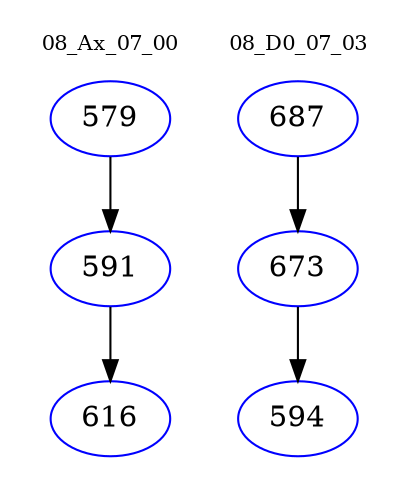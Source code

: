 digraph{
subgraph cluster_0 {
color = white
label = "08_Ax_07_00";
fontsize=10;
T0_579 [label="579", color="blue"]
T0_579 -> T0_591 [color="black"]
T0_591 [label="591", color="blue"]
T0_591 -> T0_616 [color="black"]
T0_616 [label="616", color="blue"]
}
subgraph cluster_1 {
color = white
label = "08_D0_07_03";
fontsize=10;
T1_687 [label="687", color="blue"]
T1_687 -> T1_673 [color="black"]
T1_673 [label="673", color="blue"]
T1_673 -> T1_594 [color="black"]
T1_594 [label="594", color="blue"]
}
}
